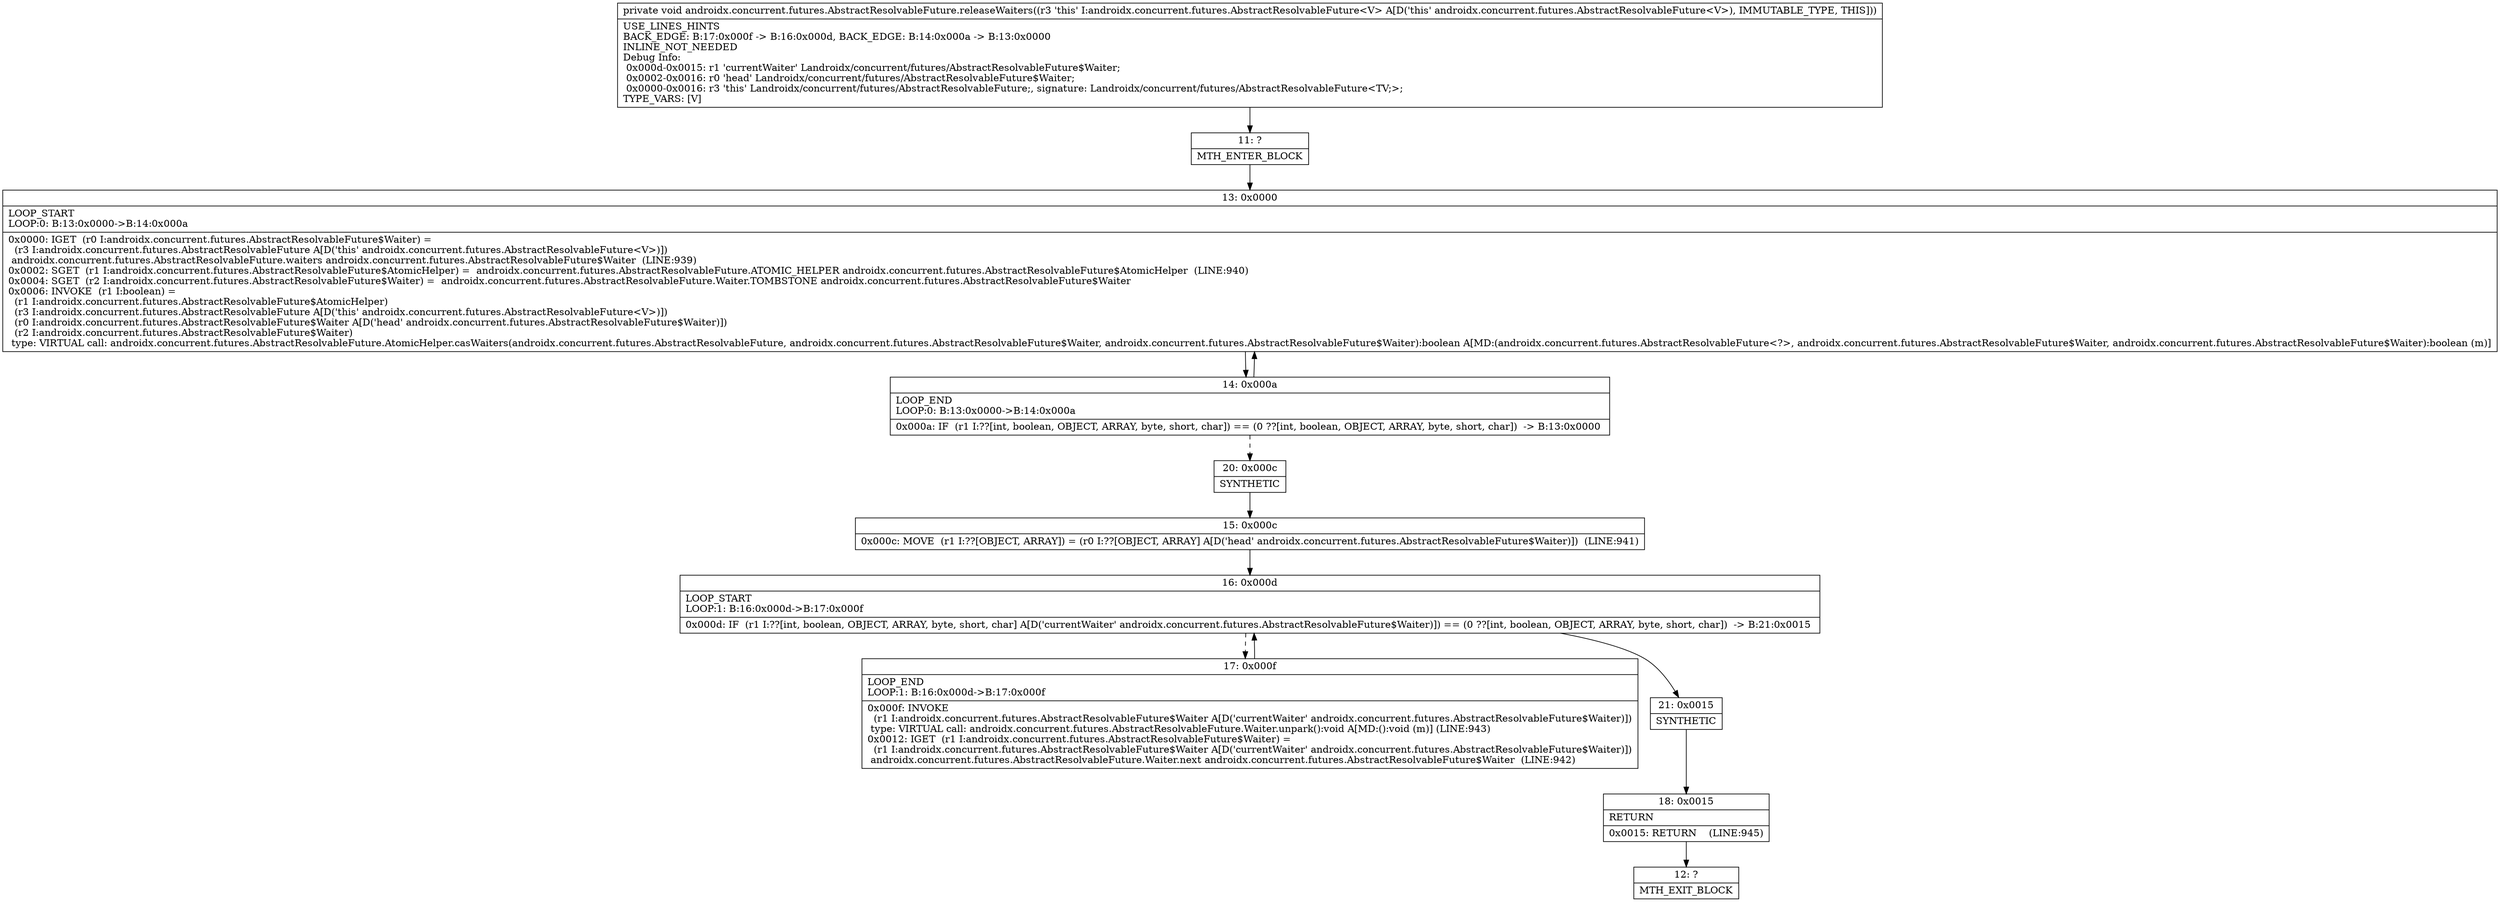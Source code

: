digraph "CFG forandroidx.concurrent.futures.AbstractResolvableFuture.releaseWaiters()V" {
Node_11 [shape=record,label="{11\:\ ?|MTH_ENTER_BLOCK\l}"];
Node_13 [shape=record,label="{13\:\ 0x0000|LOOP_START\lLOOP:0: B:13:0x0000\-\>B:14:0x000a\l|0x0000: IGET  (r0 I:androidx.concurrent.futures.AbstractResolvableFuture$Waiter) = \l  (r3 I:androidx.concurrent.futures.AbstractResolvableFuture A[D('this' androidx.concurrent.futures.AbstractResolvableFuture\<V\>)])\l androidx.concurrent.futures.AbstractResolvableFuture.waiters androidx.concurrent.futures.AbstractResolvableFuture$Waiter  (LINE:939)\l0x0002: SGET  (r1 I:androidx.concurrent.futures.AbstractResolvableFuture$AtomicHelper) =  androidx.concurrent.futures.AbstractResolvableFuture.ATOMIC_HELPER androidx.concurrent.futures.AbstractResolvableFuture$AtomicHelper  (LINE:940)\l0x0004: SGET  (r2 I:androidx.concurrent.futures.AbstractResolvableFuture$Waiter) =  androidx.concurrent.futures.AbstractResolvableFuture.Waiter.TOMBSTONE androidx.concurrent.futures.AbstractResolvableFuture$Waiter \l0x0006: INVOKE  (r1 I:boolean) = \l  (r1 I:androidx.concurrent.futures.AbstractResolvableFuture$AtomicHelper)\l  (r3 I:androidx.concurrent.futures.AbstractResolvableFuture A[D('this' androidx.concurrent.futures.AbstractResolvableFuture\<V\>)])\l  (r0 I:androidx.concurrent.futures.AbstractResolvableFuture$Waiter A[D('head' androidx.concurrent.futures.AbstractResolvableFuture$Waiter)])\l  (r2 I:androidx.concurrent.futures.AbstractResolvableFuture$Waiter)\l type: VIRTUAL call: androidx.concurrent.futures.AbstractResolvableFuture.AtomicHelper.casWaiters(androidx.concurrent.futures.AbstractResolvableFuture, androidx.concurrent.futures.AbstractResolvableFuture$Waiter, androidx.concurrent.futures.AbstractResolvableFuture$Waiter):boolean A[MD:(androidx.concurrent.futures.AbstractResolvableFuture\<?\>, androidx.concurrent.futures.AbstractResolvableFuture$Waiter, androidx.concurrent.futures.AbstractResolvableFuture$Waiter):boolean (m)]\l}"];
Node_14 [shape=record,label="{14\:\ 0x000a|LOOP_END\lLOOP:0: B:13:0x0000\-\>B:14:0x000a\l|0x000a: IF  (r1 I:??[int, boolean, OBJECT, ARRAY, byte, short, char]) == (0 ??[int, boolean, OBJECT, ARRAY, byte, short, char])  \-\> B:13:0x0000 \l}"];
Node_20 [shape=record,label="{20\:\ 0x000c|SYNTHETIC\l}"];
Node_15 [shape=record,label="{15\:\ 0x000c|0x000c: MOVE  (r1 I:??[OBJECT, ARRAY]) = (r0 I:??[OBJECT, ARRAY] A[D('head' androidx.concurrent.futures.AbstractResolvableFuture$Waiter)])  (LINE:941)\l}"];
Node_16 [shape=record,label="{16\:\ 0x000d|LOOP_START\lLOOP:1: B:16:0x000d\-\>B:17:0x000f\l|0x000d: IF  (r1 I:??[int, boolean, OBJECT, ARRAY, byte, short, char] A[D('currentWaiter' androidx.concurrent.futures.AbstractResolvableFuture$Waiter)]) == (0 ??[int, boolean, OBJECT, ARRAY, byte, short, char])  \-\> B:21:0x0015 \l}"];
Node_17 [shape=record,label="{17\:\ 0x000f|LOOP_END\lLOOP:1: B:16:0x000d\-\>B:17:0x000f\l|0x000f: INVOKE  \l  (r1 I:androidx.concurrent.futures.AbstractResolvableFuture$Waiter A[D('currentWaiter' androidx.concurrent.futures.AbstractResolvableFuture$Waiter)])\l type: VIRTUAL call: androidx.concurrent.futures.AbstractResolvableFuture.Waiter.unpark():void A[MD:():void (m)] (LINE:943)\l0x0012: IGET  (r1 I:androidx.concurrent.futures.AbstractResolvableFuture$Waiter) = \l  (r1 I:androidx.concurrent.futures.AbstractResolvableFuture$Waiter A[D('currentWaiter' androidx.concurrent.futures.AbstractResolvableFuture$Waiter)])\l androidx.concurrent.futures.AbstractResolvableFuture.Waiter.next androidx.concurrent.futures.AbstractResolvableFuture$Waiter  (LINE:942)\l}"];
Node_21 [shape=record,label="{21\:\ 0x0015|SYNTHETIC\l}"];
Node_18 [shape=record,label="{18\:\ 0x0015|RETURN\l|0x0015: RETURN    (LINE:945)\l}"];
Node_12 [shape=record,label="{12\:\ ?|MTH_EXIT_BLOCK\l}"];
MethodNode[shape=record,label="{private void androidx.concurrent.futures.AbstractResolvableFuture.releaseWaiters((r3 'this' I:androidx.concurrent.futures.AbstractResolvableFuture\<V\> A[D('this' androidx.concurrent.futures.AbstractResolvableFuture\<V\>), IMMUTABLE_TYPE, THIS]))  | USE_LINES_HINTS\lBACK_EDGE: B:17:0x000f \-\> B:16:0x000d, BACK_EDGE: B:14:0x000a \-\> B:13:0x0000\lINLINE_NOT_NEEDED\lDebug Info:\l  0x000d\-0x0015: r1 'currentWaiter' Landroidx\/concurrent\/futures\/AbstractResolvableFuture$Waiter;\l  0x0002\-0x0016: r0 'head' Landroidx\/concurrent\/futures\/AbstractResolvableFuture$Waiter;\l  0x0000\-0x0016: r3 'this' Landroidx\/concurrent\/futures\/AbstractResolvableFuture;, signature: Landroidx\/concurrent\/futures\/AbstractResolvableFuture\<TV;\>;\lTYPE_VARS: [V]\l}"];
MethodNode -> Node_11;Node_11 -> Node_13;
Node_13 -> Node_14;
Node_14 -> Node_13;
Node_14 -> Node_20[style=dashed];
Node_20 -> Node_15;
Node_15 -> Node_16;
Node_16 -> Node_17[style=dashed];
Node_16 -> Node_21;
Node_17 -> Node_16;
Node_21 -> Node_18;
Node_18 -> Node_12;
}

